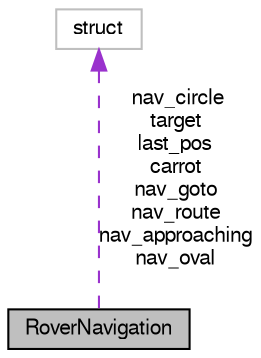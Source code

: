digraph "RoverNavigation"
{
  edge [fontname="FreeSans",fontsize="10",labelfontname="FreeSans",labelfontsize="10"];
  node [fontname="FreeSans",fontsize="10",shape=record];
  Node1 [label="RoverNavigation",height=0.2,width=0.4,color="black", fillcolor="grey75", style="filled", fontcolor="black"];
  Node2 -> Node1 [dir="back",color="darkorchid3",fontsize="10",style="dashed",label=" nav_circle\ntarget\nlast_pos\ncarrot\nnav_goto\nnav_route\nnav_approaching\nnav_oval" ,fontname="FreeSans"];
  Node2 [label="struct",height=0.2,width=0.4,color="grey75", fillcolor="white", style="filled"];
}
